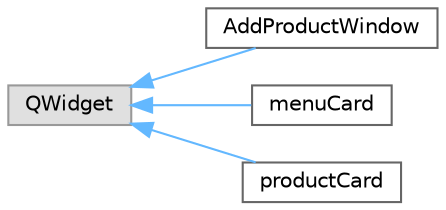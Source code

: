 digraph "Graphical Class Hierarchy"
{
 // LATEX_PDF_SIZE
  bgcolor="transparent";
  edge [fontname=Helvetica,fontsize=10,labelfontname=Helvetica,labelfontsize=10];
  node [fontname=Helvetica,fontsize=10,shape=box,height=0.2,width=0.4];
  rankdir="LR";
  Node0 [id="Node000000",label="QWidget",height=0.2,width=0.4,color="grey60", fillcolor="#E0E0E0", style="filled",tooltip=" "];
  Node0 -> Node1 [id="edge6_Node000000_Node000001",dir="back",color="steelblue1",style="solid",tooltip=" "];
  Node1 [id="Node000001",label="AddProductWindow",height=0.2,width=0.4,color="grey40", fillcolor="white", style="filled",URL="$class_add_product_window.html",tooltip="Класс окна для добавления нового продукта."];
  Node0 -> Node2 [id="edge7_Node000000_Node000002",dir="back",color="steelblue1",style="solid",tooltip=" "];
  Node2 [id="Node000002",label="menuCard",height=0.2,width=0.4,color="grey40", fillcolor="white", style="filled",URL="$classmenu_card.html",tooltip="Виджет отображения информации о рационе питания."];
  Node0 -> Node3 [id="edge8_Node000000_Node000003",dir="back",color="steelblue1",style="solid",tooltip=" "];
  Node3 [id="Node000003",label="productCard",height=0.2,width=0.4,color="grey40", fillcolor="white", style="filled",URL="$classproduct_card.html",tooltip="Виджет карточки продукта."];
}
